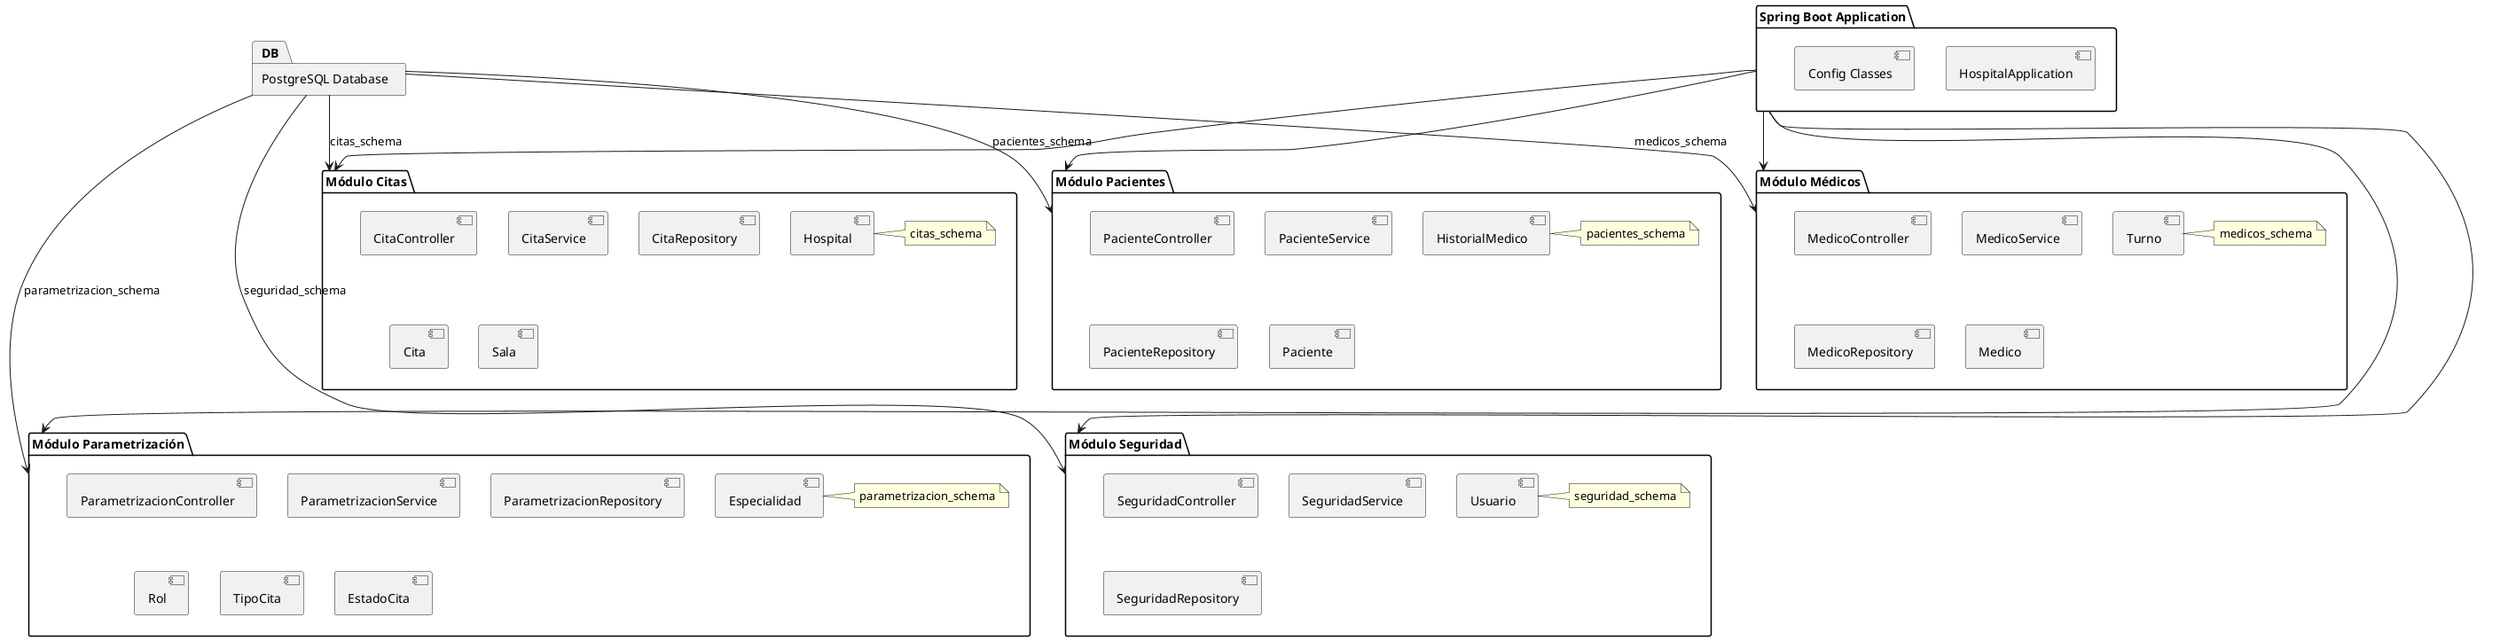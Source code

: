 @startuml Diagrama de Paquetes

package "Módulo Pacientes" as P {
    [PacienteController]
    [PacienteService]
    [PacienteRepository]
    [Paciente]
    [HistorialMedico]
    note right : pacientes_schema
}

package "Módulo Médicos" as M {
    [MedicoController]
    [MedicoService]
    [MedicoRepository]
    [Medico]
    [Turno]
    note right : medicos_schema
}

package "Módulo Citas" as C {
    [CitaController]
    [CitaService]
    [CitaRepository]
    [Cita]
    [Sala]
    [Hospital]
    note right : citas_schema
}

package "Módulo Parametrización" as Param {
    [ParametrizacionController]
    [ParametrizacionService]
    [ParametrizacionRepository]
    [Rol]
    [TipoCita]
    [EstadoCita]
    [Especialidad]
    note right : parametrizacion_schema
}

package "Módulo Seguridad" as S {
    [SeguridadController]
    [SeguridadService]
    [SeguridadRepository]
    [Usuario]
    note right : seguridad_schema
}

package "Spring Boot Application" as App {
    [HospitalApplication]
    [Config Classes]
}

package "PostgreSQL Database" as DB

App --> P
App --> M
App --> C
App --> Param
App --> S

DB --> P : pacientes_schema
DB --> M : medicos_schema
DB --> C : citas_schema
DB --> Param : parametrizacion_schema
DB --> S : seguridad_schema

@enduml